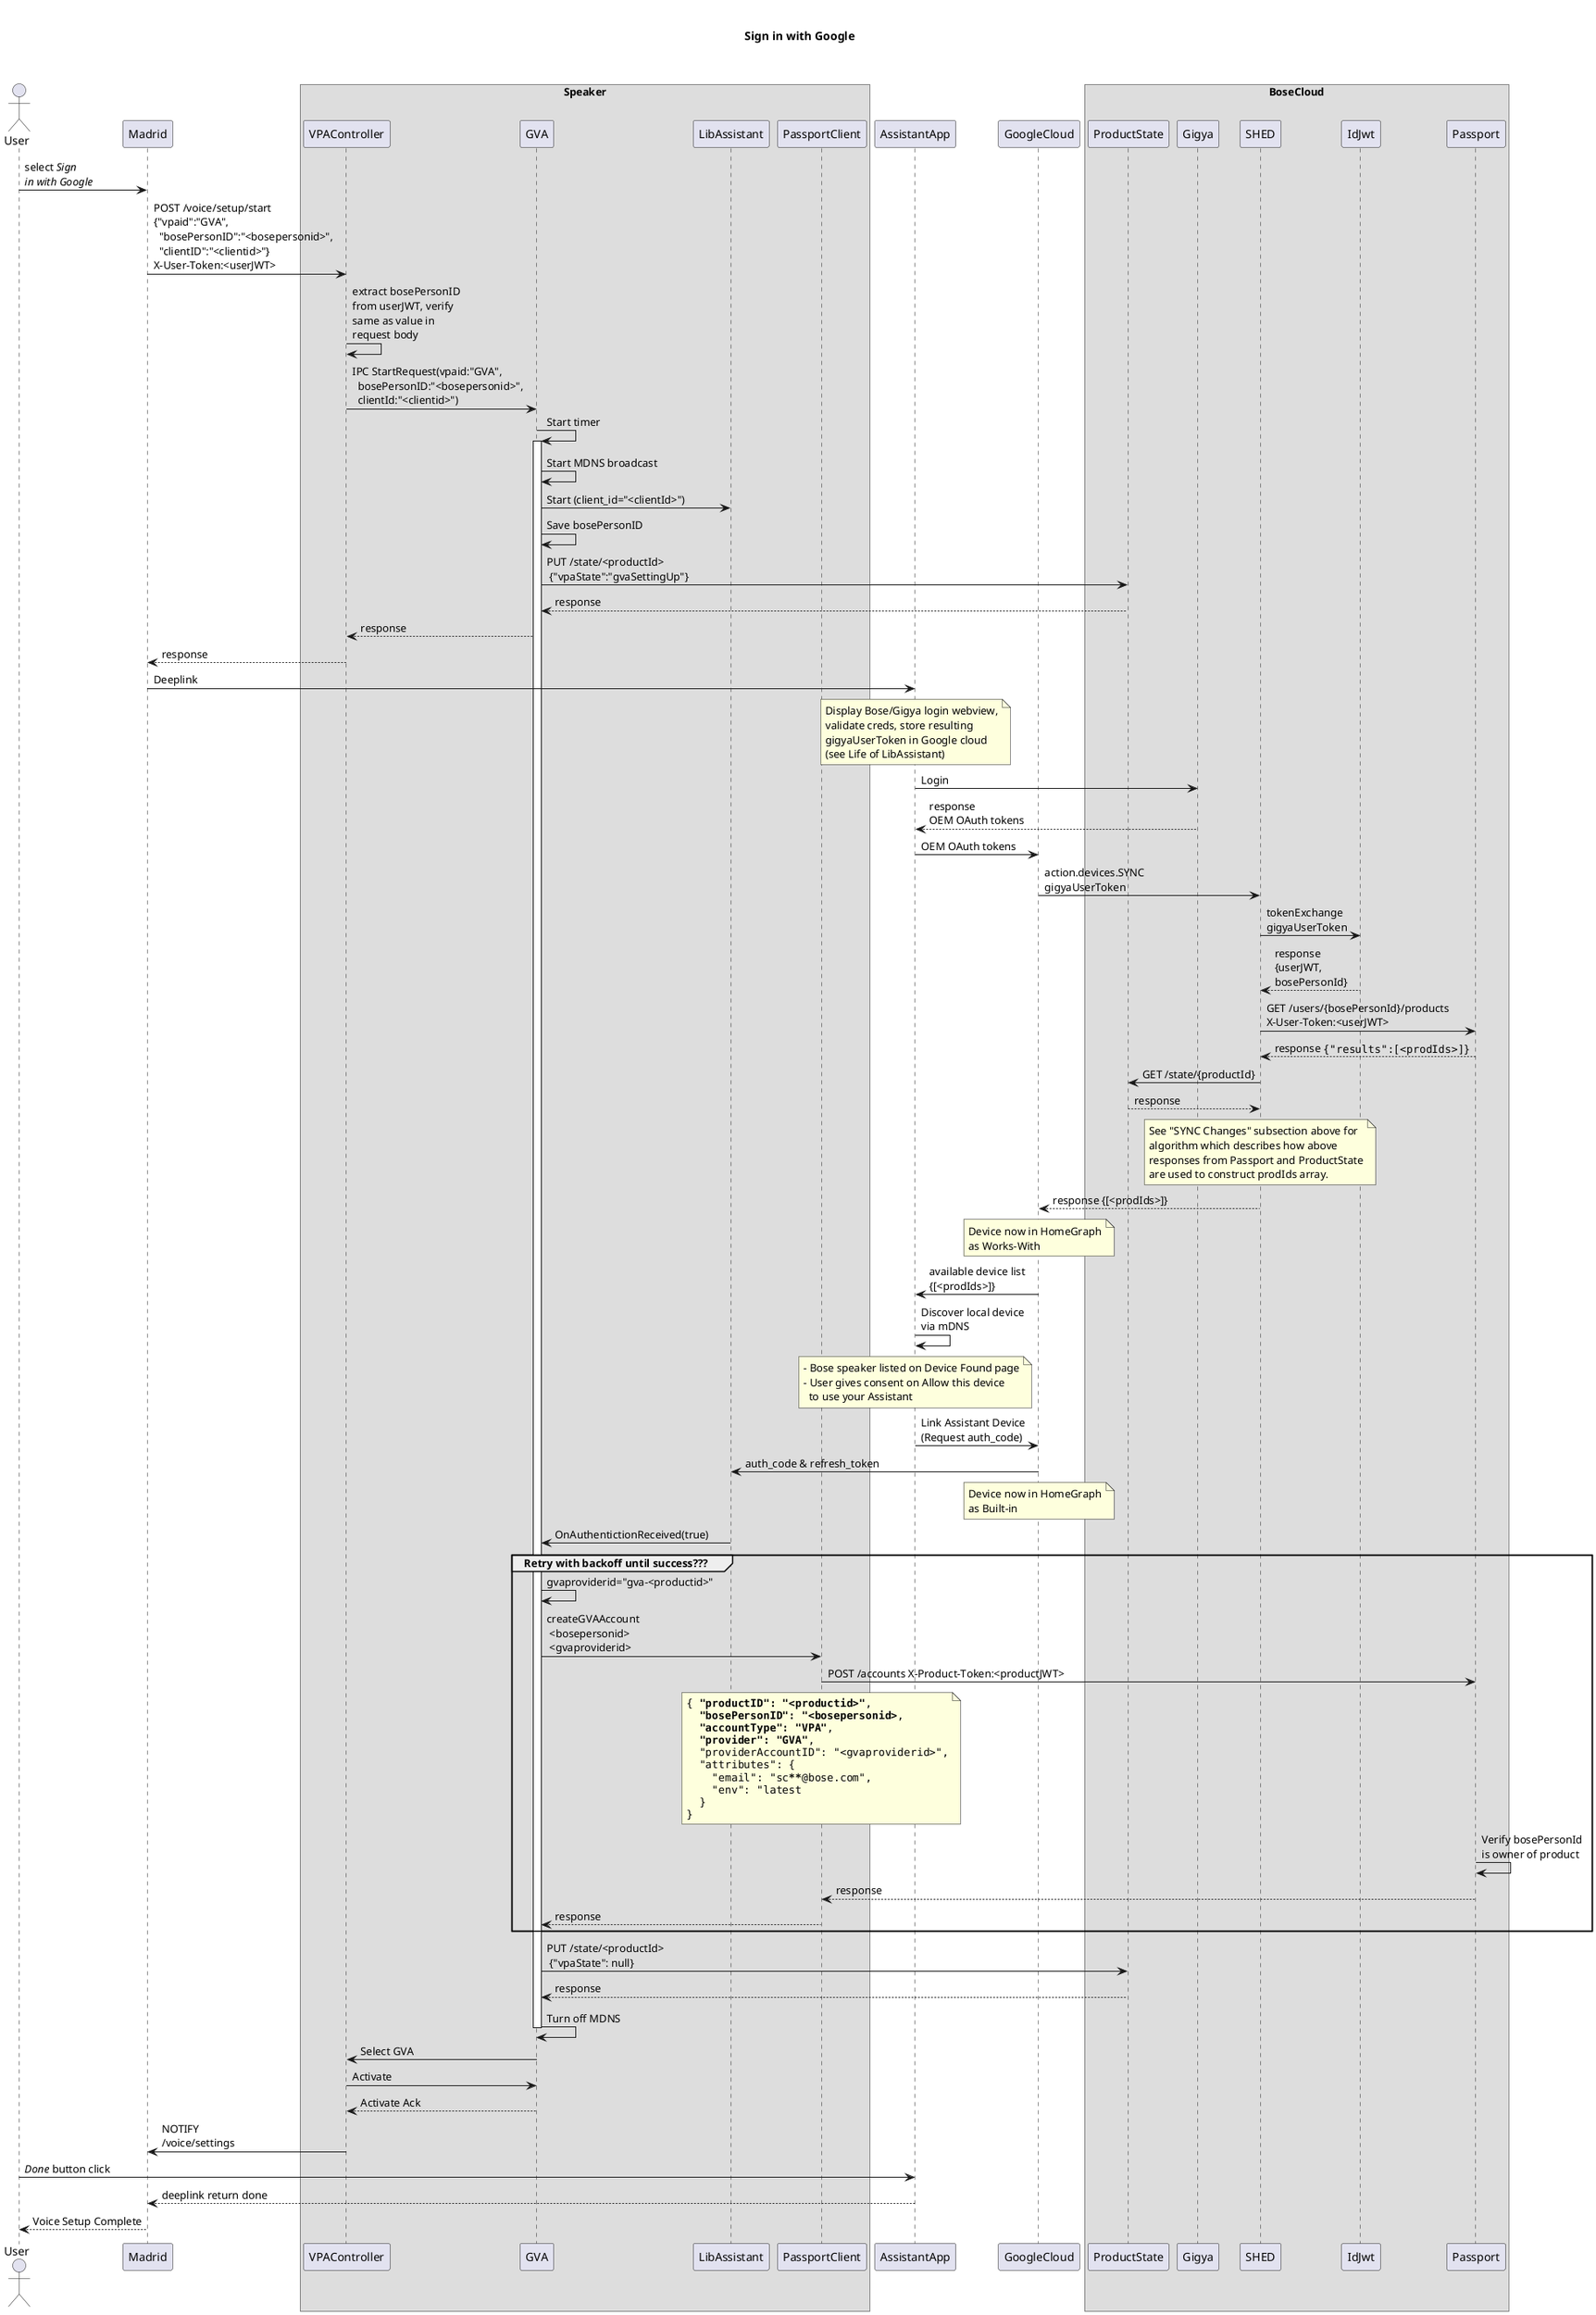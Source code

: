@startuml
title \nSign in with Google\n\n
actor User

participant Madrid
box "Speaker"
  participant VPAController
  participant GVA
  participant LibAssistant
  participant PassportClient
end box
participant AssistantApp
participant GoogleCloud
box "BoseCloud"
  participant ProductState
  participant Gigya
  participant SHED
  participant IdJwt
  participant Passport
end box

User->Madrid: select //Sign//\n//in with Google//
Madrid->VPAController: POST /voice/setup/start\n{"vpaid":"GVA",\n  "bosePersonID":"<bosepersonid>",\n  "clientID":"<clientid>"}\nX-User-Token:<userJWT>
VPAController->VPAController: extract bosePersonID\nfrom userJWT, verify\nsame as value in\nrequest body
VPAController->GVA: IPC StartRequest(vpaid:"GVA",\n  bosePersonID:"<bosepersonid>",\n  clientId:"<clientid>")

GVA->GVA: Start timer
Activate GVA

GVA->GVA: Start MDNS broadcast
GVA->LibAssistant: Start (client_id="<clientId>")
GVA->GVA: Save bosePersonID
GVA->ProductState: PUT /state/<productId>\n {"vpaState":"gvaSettingUp"}
ProductState-->GVA: response
GVA-->VPAController: response
VPAController-->Madrid: response

Madrid->AssistantApp: Deeplink
note over AssistantApp
  Display Bose/Gigya login webview,
  validate creds, store resulting
  gigyaUserToken in Google cloud
  (see Life of LibAssistant)
end note
AssistantApp->Gigya: Login
Gigya-->AssistantApp: response\nOEM OAuth tokens
AssistantApp->GoogleCloud: OEM OAuth tokens
GoogleCloud->SHED: action.devices.SYNC\ngigyaUserToken
SHED->IdJwt: tokenExchange\ngigyaUserToken
IdJwt-->SHED: response\n{userJWT,\nbosePersonId}
SHED->Passport: GET /users/{bosePersonId}/products\nX-User-Token:<userJWT>
Passport-->SHED: response ""{"results":[<prodIds>]}""
SHED->ProductState: GET /state/{productId}
ProductState-->SHED: response
note over SHED
  See "SYNC Changes" subsection above for
  algorithm which describes how above 
  responses from Passport and ProductState
  are used to construct prodIds array.
end note
SHED-->GoogleCloud: response {[<prodIds>]}
note over GoogleCloud
  Device now in HomeGraph
  as Works-With
end note
GoogleCloud->AssistantApp: available device list\n{[<prodIds>]}

AssistantApp->AssistantApp: Discover local device\nvia mDNS
note over AssistantApp
  - Bose speaker listed on Device Found page
  - User gives consent on Allow this device
    to use your Assistant
end note
AssistantApp->GoogleCloud: Link Assistant Device\n(Request auth_code)
GoogleCloud->LibAssistant: auth_code & refresh_token
note over GoogleCloud
  Device now in HomeGraph
  as Built-in
end note
LibAssistant->GVA: OnAuthentictionReceived(true)

group Retry with backoff until success???
GVA->GVA: gvaproviderid="gva-<productid>"
GVA->PassportClient: createGVAAccount\n <bosepersonid>\n <gvaproviderid>
PassportClient->Passport: POST /accounts X-Product-Token:<productJWT>
note over PassportClient
  ""{ **"productID": "<productid>"**,""
  ""  **"bosePersonID": "<bosepersonid>**,""
  ""  **"accountType": "VPA"**,""
  ""  **"provider": "GVA"**,""
  ""  "providerAccountID": "<gvaproviderid>",""
  ""  "attributes": {""
  ""    "email": "sc**********@bose.com",""
  ""    "env": "latest""
  ""  }""
  ""}""
end note
Passport->Passport: Verify bosePersonId\nis owner of product
Passport-->PassportClient: response
PassportClient-->GVA: response
end group
GVA->ProductState: PUT /state/<productId>\n {"vpaState": null}
ProductState-->GVA: response
GVA->GVA: Turn off MDNS

Deactivate GVA

GVA->VPAController: Select GVA
VPAController->GVA: Activate
GVA-->VPAController: Activate Ack

VPAController->Madrid: NOTIFY\n/voice/settings
User->AssistantApp: //Done// button click
AssistantApp-->Madrid: deeplink return done

Madrid-->User: Voice Setup Complete
@enduml